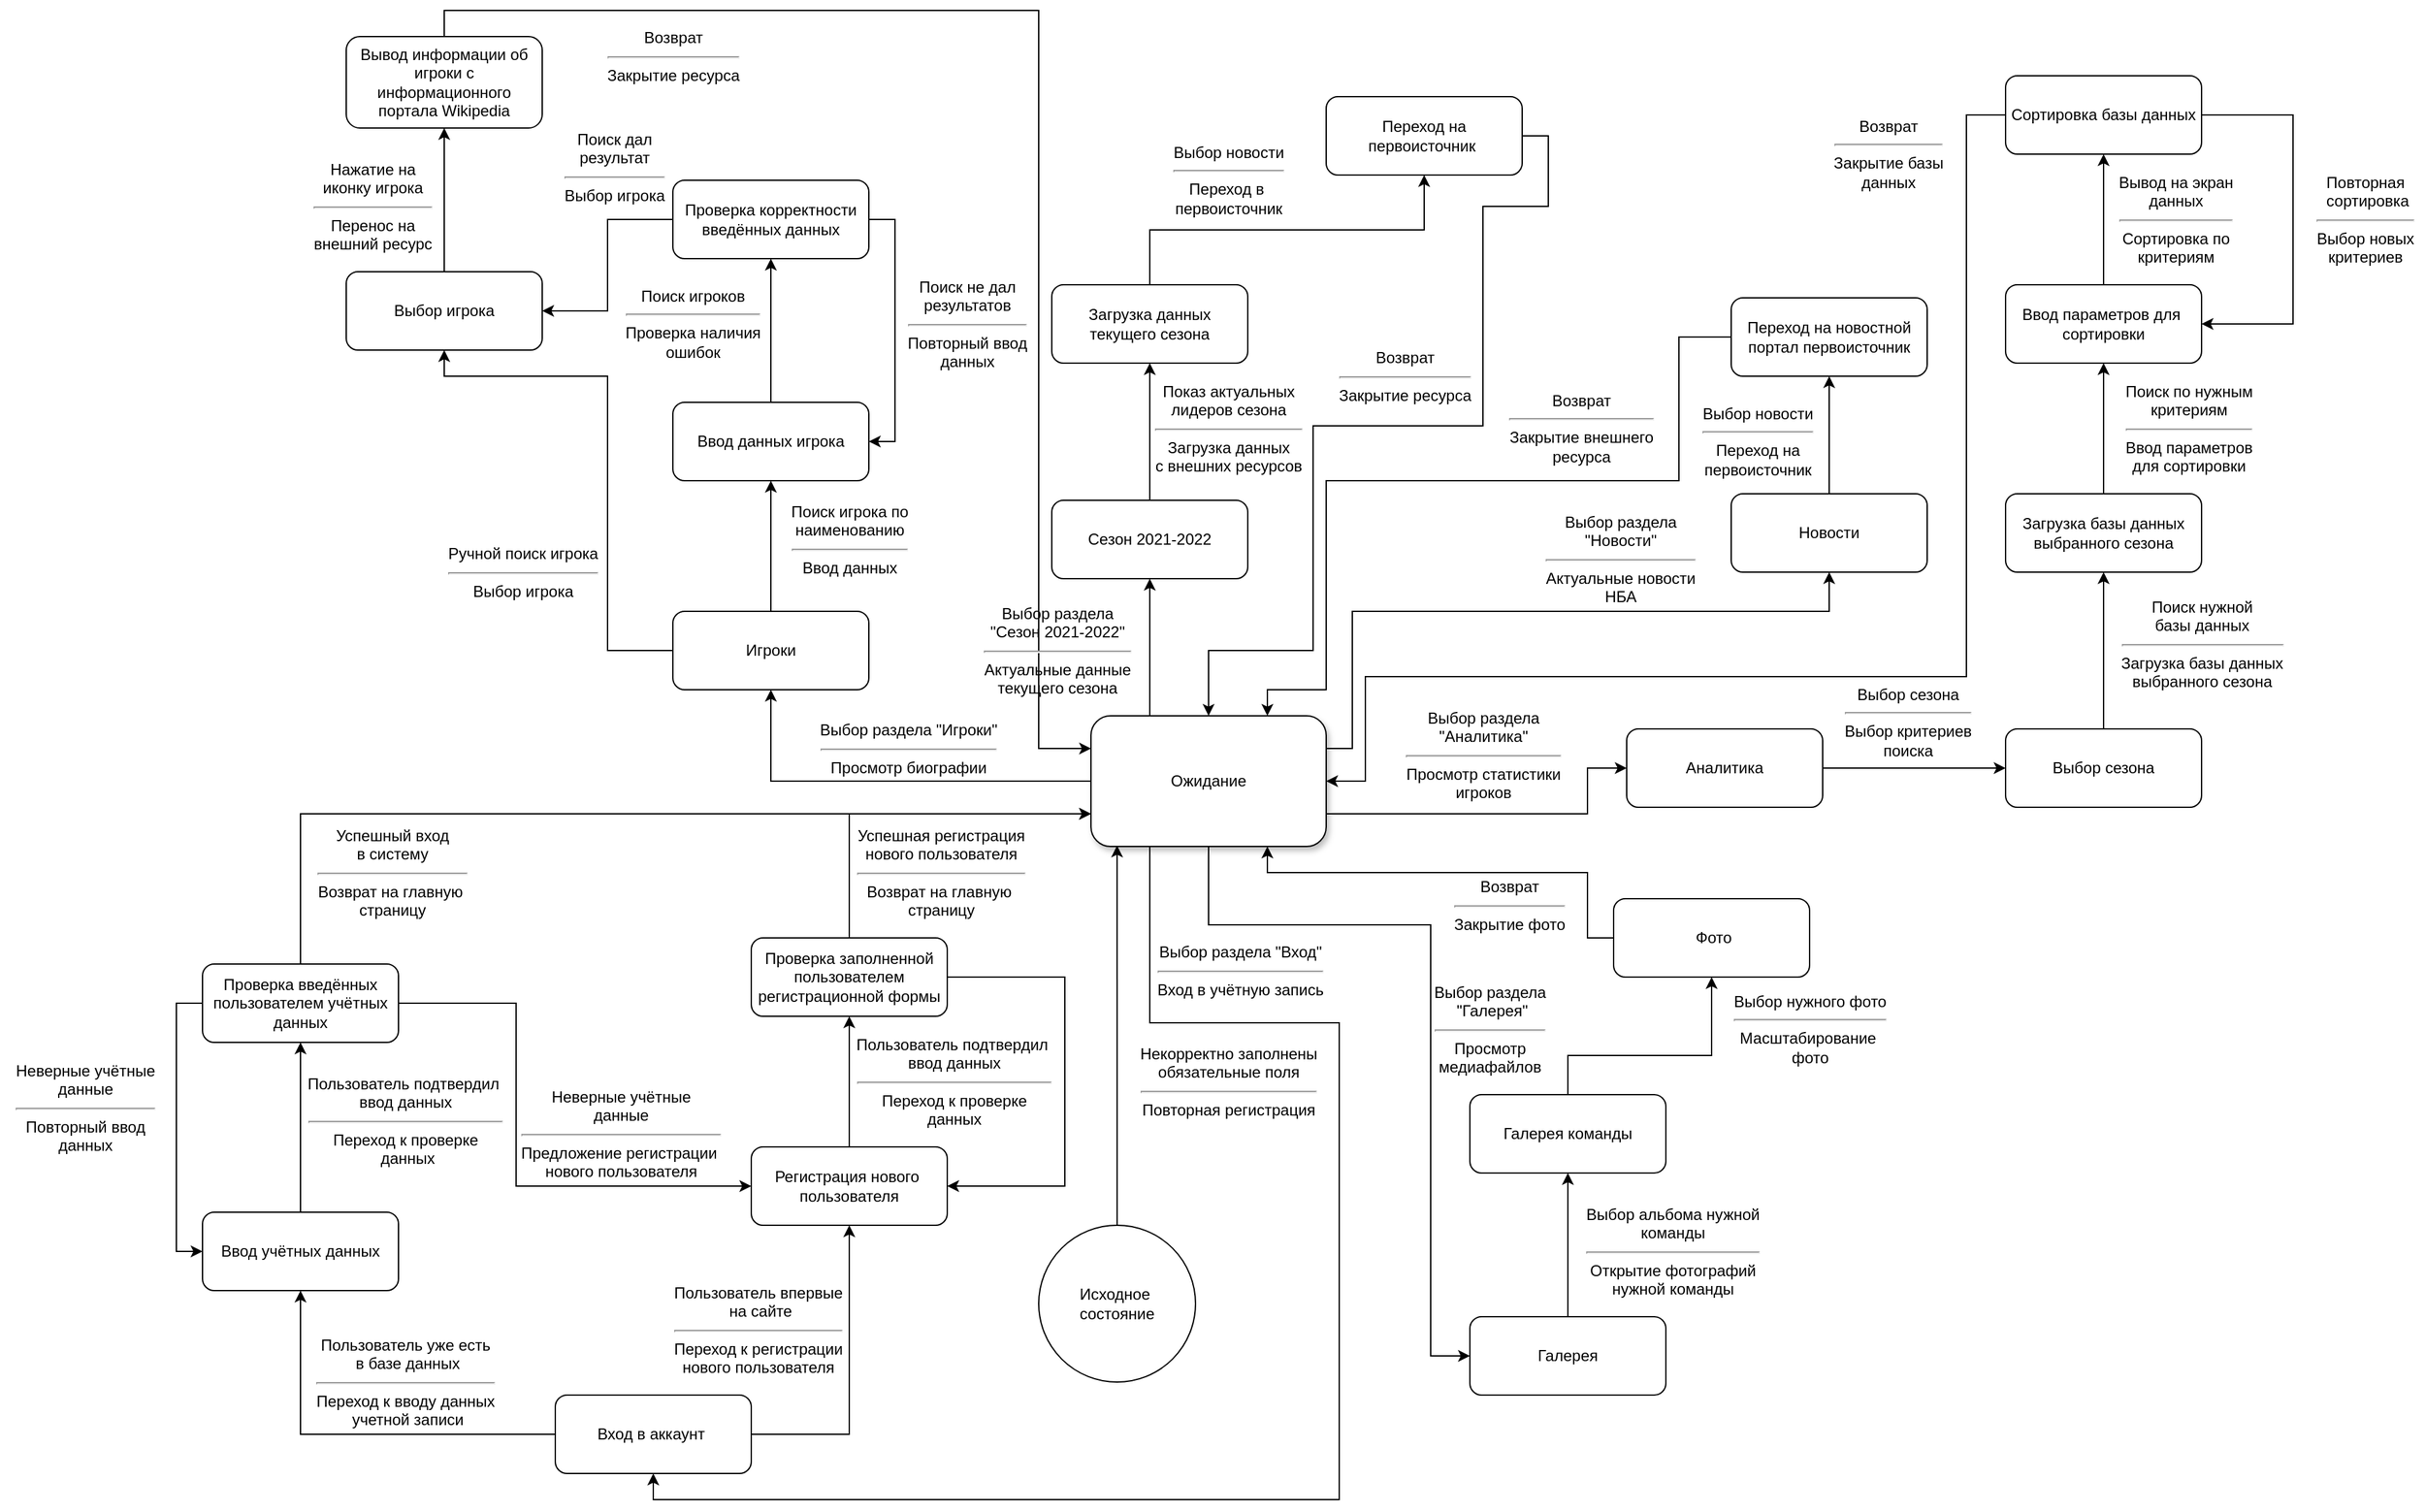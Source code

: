 <mxfile version="15.6.5" type="device"><diagram id="ra7Em15HGLam3Zl5HZP5" name="Page-1"><mxGraphModel dx="1102" dy="1329" grid="1" gridSize="10" guides="1" tooltips="1" connect="1" arrows="1" fold="1" page="1" pageScale="1" pageWidth="827" pageHeight="1169" math="0" shadow="0"><root><mxCell id="0"/><mxCell id="1" parent="0"/><mxCell id="pCc2OTk1UyJ1yI-JAOcb-37" style="edgeStyle=orthogonalEdgeStyle;rounded=0;orthogonalLoop=1;jettySize=auto;html=1;exitX=0.25;exitY=1;exitDx=0;exitDy=0;fontSize=12;fontColor=#000000;entryX=0.5;entryY=1;entryDx=0;entryDy=0;" parent="1" source="pCc2OTk1UyJ1yI-JAOcb-7" target="pCc2OTk1UyJ1yI-JAOcb-12" edge="1"><mxGeometry relative="1" as="geometry"><mxPoint x="-40" y="490" as="targetPoint"/><Array as="points"><mxPoint x="345" y="125"/><mxPoint x="490" y="125"/><mxPoint x="490" y="490"/><mxPoint x="-35" y="490"/></Array></mxGeometry></mxCell><mxCell id="pCc2OTk1UyJ1yI-JAOcb-39" style="edgeStyle=orthogonalEdgeStyle;rounded=0;orthogonalLoop=1;jettySize=auto;html=1;exitX=0.5;exitY=1;exitDx=0;exitDy=0;entryX=0;entryY=0.5;entryDx=0;entryDy=0;fontSize=12;fontColor=#000000;" parent="1" source="pCc2OTk1UyJ1yI-JAOcb-7" target="pCc2OTk1UyJ1yI-JAOcb-8" edge="1"><mxGeometry relative="1" as="geometry"><Array as="points"><mxPoint x="390" y="50"/><mxPoint x="560" y="50"/><mxPoint x="560" y="380"/></Array></mxGeometry></mxCell><mxCell id="pCc2OTk1UyJ1yI-JAOcb-50" style="edgeStyle=orthogonalEdgeStyle;rounded=0;orthogonalLoop=1;jettySize=auto;html=1;exitX=0;exitY=0.5;exitDx=0;exitDy=0;entryX=0.5;entryY=1;entryDx=0;entryDy=0;fontSize=12;fontColor=#000000;" parent="1" source="pCc2OTk1UyJ1yI-JAOcb-7" target="pCc2OTk1UyJ1yI-JAOcb-49" edge="1"><mxGeometry relative="1" as="geometry"/></mxCell><mxCell id="pCc2OTk1UyJ1yI-JAOcb-73" style="edgeStyle=orthogonalEdgeStyle;rounded=0;orthogonalLoop=1;jettySize=auto;html=1;exitX=1;exitY=0.75;exitDx=0;exitDy=0;fontSize=12;fontColor=#000000;" parent="1" source="pCc2OTk1UyJ1yI-JAOcb-7" target="pCc2OTk1UyJ1yI-JAOcb-71" edge="1"><mxGeometry relative="1" as="geometry"><Array as="points"><mxPoint x="680" y="-35"/><mxPoint x="680" y="-70"/></Array></mxGeometry></mxCell><mxCell id="pCc2OTk1UyJ1yI-JAOcb-91" style="edgeStyle=orthogonalEdgeStyle;rounded=0;orthogonalLoop=1;jettySize=auto;html=1;exitX=0.25;exitY=0;exitDx=0;exitDy=0;entryX=0.5;entryY=1;entryDx=0;entryDy=0;fontSize=12;fontColor=#000000;" parent="1" source="pCc2OTk1UyJ1yI-JAOcb-7" target="pCc2OTk1UyJ1yI-JAOcb-70" edge="1"><mxGeometry relative="1" as="geometry"/></mxCell><mxCell id="pCc2OTk1UyJ1yI-JAOcb-92" style="edgeStyle=orthogonalEdgeStyle;rounded=0;orthogonalLoop=1;jettySize=auto;html=1;exitX=1;exitY=0.25;exitDx=0;exitDy=0;fontSize=12;fontColor=#000000;entryX=0.5;entryY=1;entryDx=0;entryDy=0;" parent="1" source="pCc2OTk1UyJ1yI-JAOcb-7" target="pCc2OTk1UyJ1yI-JAOcb-72" edge="1"><mxGeometry relative="1" as="geometry"><mxPoint x="500" y="-190" as="targetPoint"/><Array as="points"><mxPoint x="500" y="-85"/><mxPoint x="500" y="-190"/><mxPoint x="865" y="-190"/></Array></mxGeometry></mxCell><mxCell id="pCc2OTk1UyJ1yI-JAOcb-7" value="Ожидание" style="rounded=1;whiteSpace=wrap;html=1;shadow=1;sketch=0;glass=0;" parent="1" vertex="1"><mxGeometry x="300" y="-110" width="180" height="100" as="geometry"/></mxCell><mxCell id="pCc2OTk1UyJ1yI-JAOcb-42" style="edgeStyle=orthogonalEdgeStyle;rounded=0;orthogonalLoop=1;jettySize=auto;html=1;exitX=0.5;exitY=0;exitDx=0;exitDy=0;entryX=0.5;entryY=1;entryDx=0;entryDy=0;fontSize=12;fontColor=#000000;" parent="1" source="pCc2OTk1UyJ1yI-JAOcb-8" target="pCc2OTk1UyJ1yI-JAOcb-41" edge="1"><mxGeometry relative="1" as="geometry"/></mxCell><mxCell id="pCc2OTk1UyJ1yI-JAOcb-8" value="Галерея" style="rounded=1;whiteSpace=wrap;html=1;" parent="1" vertex="1"><mxGeometry x="590" y="350" width="150" height="60" as="geometry"/></mxCell><mxCell id="pCc2OTk1UyJ1yI-JAOcb-22" style="edgeStyle=orthogonalEdgeStyle;rounded=0;orthogonalLoop=1;jettySize=auto;html=1;exitX=0;exitY=0.5;exitDx=0;exitDy=0;entryX=0;entryY=0.5;entryDx=0;entryDy=0;fontSize=12;fontColor=#000000;" parent="1" source="pCc2OTk1UyJ1yI-JAOcb-10" target="pCc2OTk1UyJ1yI-JAOcb-15" edge="1"><mxGeometry relative="1" as="geometry"/></mxCell><mxCell id="pCc2OTk1UyJ1yI-JAOcb-24" style="edgeStyle=orthogonalEdgeStyle;rounded=0;orthogonalLoop=1;jettySize=auto;html=1;exitX=1;exitY=0.5;exitDx=0;exitDy=0;entryX=0;entryY=0.5;entryDx=0;entryDy=0;fontSize=12;fontColor=#000000;" parent="1" source="pCc2OTk1UyJ1yI-JAOcb-10" target="pCc2OTk1UyJ1yI-JAOcb-11" edge="1"><mxGeometry relative="1" as="geometry"><Array as="points"><mxPoint x="-140" y="110"/><mxPoint x="-140" y="250"/></Array></mxGeometry></mxCell><mxCell id="pCc2OTk1UyJ1yI-JAOcb-32" style="edgeStyle=orthogonalEdgeStyle;rounded=0;orthogonalLoop=1;jettySize=auto;html=1;exitX=0.5;exitY=0;exitDx=0;exitDy=0;entryX=0;entryY=0.75;entryDx=0;entryDy=0;fontSize=12;fontColor=#000000;" parent="1" source="pCc2OTk1UyJ1yI-JAOcb-10" target="pCc2OTk1UyJ1yI-JAOcb-7" edge="1"><mxGeometry relative="1" as="geometry"/></mxCell><mxCell id="pCc2OTk1UyJ1yI-JAOcb-10" value="Проверка введённых пользователем учётных данных" style="rounded=1;whiteSpace=wrap;html=1;" parent="1" vertex="1"><mxGeometry x="-380" y="80" width="150" height="60" as="geometry"/></mxCell><mxCell id="pCc2OTk1UyJ1yI-JAOcb-26" style="edgeStyle=orthogonalEdgeStyle;rounded=0;orthogonalLoop=1;jettySize=auto;html=1;exitX=0.5;exitY=0;exitDx=0;exitDy=0;entryX=0.5;entryY=1;entryDx=0;entryDy=0;fontSize=12;fontColor=#000000;" parent="1" source="pCc2OTk1UyJ1yI-JAOcb-11" target="pCc2OTk1UyJ1yI-JAOcb-19" edge="1"><mxGeometry relative="1" as="geometry"/></mxCell><mxCell id="pCc2OTk1UyJ1yI-JAOcb-11" value="Регистрация нового&amp;nbsp; пользователя" style="rounded=1;whiteSpace=wrap;html=1;" parent="1" vertex="1"><mxGeometry x="40" y="220" width="150" height="60" as="geometry"/></mxCell><mxCell id="pCc2OTk1UyJ1yI-JAOcb-14" style="edgeStyle=orthogonalEdgeStyle;rounded=0;orthogonalLoop=1;jettySize=auto;html=1;exitX=1;exitY=0.5;exitDx=0;exitDy=0;entryX=0.5;entryY=1;entryDx=0;entryDy=0;" parent="1" source="pCc2OTk1UyJ1yI-JAOcb-12" target="pCc2OTk1UyJ1yI-JAOcb-11" edge="1"><mxGeometry relative="1" as="geometry"/></mxCell><mxCell id="pCc2OTk1UyJ1yI-JAOcb-16" style="edgeStyle=orthogonalEdgeStyle;rounded=0;orthogonalLoop=1;jettySize=auto;html=1;exitX=0;exitY=0.5;exitDx=0;exitDy=0;entryX=0.5;entryY=1;entryDx=0;entryDy=0;" parent="1" source="pCc2OTk1UyJ1yI-JAOcb-12" target="pCc2OTk1UyJ1yI-JAOcb-15" edge="1"><mxGeometry relative="1" as="geometry"/></mxCell><mxCell id="pCc2OTk1UyJ1yI-JAOcb-12" value="Вход в аккаунт&amp;nbsp;" style="rounded=1;whiteSpace=wrap;html=1;" parent="1" vertex="1"><mxGeometry x="-110" y="410" width="150" height="60" as="geometry"/></mxCell><mxCell id="pCc2OTk1UyJ1yI-JAOcb-20" style="edgeStyle=orthogonalEdgeStyle;rounded=0;orthogonalLoop=1;jettySize=auto;html=1;exitX=0.5;exitY=0;exitDx=0;exitDy=0;entryX=0.5;entryY=1;entryDx=0;entryDy=0;fontSize=12;fontColor=#000000;" parent="1" source="pCc2OTk1UyJ1yI-JAOcb-15" target="pCc2OTk1UyJ1yI-JAOcb-10" edge="1"><mxGeometry relative="1" as="geometry"/></mxCell><mxCell id="pCc2OTk1UyJ1yI-JAOcb-15" value="Ввод учётных данных" style="rounded=1;whiteSpace=wrap;html=1;" parent="1" vertex="1"><mxGeometry x="-380" y="270" width="150" height="60" as="geometry"/></mxCell><mxCell id="pCc2OTk1UyJ1yI-JAOcb-17" value="&lt;font style=&quot;font-size: 12px&quot;&gt;Пользователь впервые &lt;br&gt;&amp;nbsp;на сайте&lt;br&gt;&lt;/font&gt;&lt;hr&gt;&lt;font style=&quot;font-size: 12px&quot;&gt;Переход к регистрации &lt;br&gt;нового пользователя&lt;/font&gt;" style="text;html=1;align=center;verticalAlign=middle;resizable=0;points=[];autosize=1;strokeColor=none;fillColor=none;strokeWidth=0;spacing=2;" parent="1" vertex="1"><mxGeometry x="-30" y="320" width="150" height="80" as="geometry"/></mxCell><mxCell id="pCc2OTk1UyJ1yI-JAOcb-18" value="&lt;font style=&quot;font-size: 12px&quot;&gt;Пользователь уже есть&lt;br&gt;&amp;nbsp;в базе данных&lt;br&gt;&lt;/font&gt;&lt;hr&gt;&lt;font style=&quot;font-size: 12px&quot;&gt;Переход к вводу данных&lt;br&gt;&amp;nbsp;учетной записи&lt;br&gt;&lt;/font&gt;" style="text;html=1;align=center;verticalAlign=middle;resizable=0;points=[];autosize=1;strokeColor=none;fillColor=none;strokeWidth=0;spacing=2;" parent="1" vertex="1"><mxGeometry x="-305" y="360" width="160" height="80" as="geometry"/></mxCell><mxCell id="pCc2OTk1UyJ1yI-JAOcb-28" style="edgeStyle=orthogonalEdgeStyle;rounded=0;orthogonalLoop=1;jettySize=auto;html=1;exitX=1;exitY=0.5;exitDx=0;exitDy=0;fontSize=12;fontColor=#000000;entryX=1;entryY=0.5;entryDx=0;entryDy=0;strokeColor=default;labelBackgroundColor=default;" parent="1" source="pCc2OTk1UyJ1yI-JAOcb-19" target="pCc2OTk1UyJ1yI-JAOcb-11" edge="1"><mxGeometry relative="1" as="geometry"><mxPoint x="320" y="270" as="targetPoint"/><Array as="points"><mxPoint x="280" y="90"/><mxPoint x="280" y="250"/></Array></mxGeometry></mxCell><mxCell id="pCc2OTk1UyJ1yI-JAOcb-31" style="edgeStyle=orthogonalEdgeStyle;rounded=0;orthogonalLoop=1;jettySize=auto;html=1;exitX=0.5;exitY=0;exitDx=0;exitDy=0;entryX=0;entryY=0.75;entryDx=0;entryDy=0;fontSize=12;fontColor=#000000;" parent="1" source="pCc2OTk1UyJ1yI-JAOcb-19" target="pCc2OTk1UyJ1yI-JAOcb-7" edge="1"><mxGeometry relative="1" as="geometry"/></mxCell><mxCell id="pCc2OTk1UyJ1yI-JAOcb-19" value="Проверка заполненной пользователем регистрационной формы" style="rounded=1;whiteSpace=wrap;html=1;" parent="1" vertex="1"><mxGeometry x="40" y="60" width="150" height="60" as="geometry"/></mxCell><mxCell id="pCc2OTk1UyJ1yI-JAOcb-21" value="&lt;font style=&quot;font-size: 12px&quot;&gt;Пользователь подтвердил&amp;nbsp;&lt;br&gt;ввод данных&lt;br&gt;&lt;/font&gt;&lt;hr&gt;&lt;font style=&quot;font-size: 12px&quot;&gt;Переход к проверке&lt;br&gt;&amp;nbsp;данных&lt;br&gt;&lt;/font&gt;" style="text;html=1;align=center;verticalAlign=middle;resizable=0;points=[];autosize=1;strokeColor=none;fillColor=none;strokeWidth=0;spacing=2;" parent="1" vertex="1"><mxGeometry x="-310" y="160" width="170" height="80" as="geometry"/></mxCell><mxCell id="pCc2OTk1UyJ1yI-JAOcb-23" value="&lt;font style=&quot;font-size: 12px&quot;&gt;Неверные учётные&lt;br&gt;данные&lt;br&gt;&lt;/font&gt;&lt;hr&gt;&lt;font style=&quot;font-size: 12px&quot;&gt;Повторный ввод &lt;br&gt;данных&lt;br&gt;&lt;/font&gt;" style="text;html=1;align=center;verticalAlign=middle;resizable=0;points=[];autosize=1;strokeColor=none;fillColor=none;strokeWidth=0;spacing=2;" parent="1" vertex="1"><mxGeometry x="-535" y="150" width="130" height="80" as="geometry"/></mxCell><mxCell id="pCc2OTk1UyJ1yI-JAOcb-25" value="&lt;font style=&quot;font-size: 12px&quot;&gt;Неверные учётные&lt;br&gt;данные&lt;br&gt;&lt;/font&gt;&lt;hr&gt;&lt;font style=&quot;font-size: 12px&quot;&gt;Предложение регистрации&amp;nbsp;&lt;br&gt;нового пользователя&lt;br&gt;&lt;/font&gt;" style="text;html=1;align=center;verticalAlign=middle;resizable=0;points=[];autosize=1;strokeColor=none;fillColor=none;strokeWidth=0;spacing=2;" parent="1" vertex="1"><mxGeometry x="-145" y="170" width="170" height="80" as="geometry"/></mxCell><mxCell id="pCc2OTk1UyJ1yI-JAOcb-27" value="&lt;font style=&quot;font-size: 12px&quot;&gt;Пользователь подтвердил&amp;nbsp;&lt;br&gt;ввод данных&lt;br&gt;&lt;/font&gt;&lt;hr&gt;&lt;font style=&quot;font-size: 12px&quot;&gt;Переход к проверке &lt;br&gt;данных&lt;br&gt;&lt;/font&gt;" style="text;html=1;align=center;verticalAlign=middle;resizable=0;points=[];autosize=1;strokeColor=none;fillColor=none;strokeWidth=0;spacing=2;" parent="1" vertex="1"><mxGeometry x="110" y="130" width="170" height="80" as="geometry"/></mxCell><mxCell id="pCc2OTk1UyJ1yI-JAOcb-29" value="&lt;font style=&quot;font-size: 12px&quot;&gt;Некорректно заполнены&lt;br&gt;обязательные поля&lt;br&gt;&lt;/font&gt;&lt;hr&gt;&lt;font style=&quot;font-size: 12px&quot;&gt;Повторная регистрация&lt;br&gt;&lt;/font&gt;" style="text;html=1;align=center;verticalAlign=middle;resizable=0;points=[];autosize=1;strokeColor=none;fillColor=none;strokeWidth=0;spacing=2;fontColor=default;" parent="1" vertex="1"><mxGeometry x="330" y="140" width="150" height="60" as="geometry"/></mxCell><mxCell id="pCc2OTk1UyJ1yI-JAOcb-33" value="&lt;font style=&quot;font-size: 12px&quot;&gt;Успешная регистрация&lt;br&gt;нового пользователя&lt;br&gt;&lt;/font&gt;&lt;hr&gt;&lt;font style=&quot;font-size: 12px&quot;&gt;Возврат на главную&amp;nbsp;&lt;br&gt;страницу&lt;br&gt;&lt;/font&gt;" style="text;html=1;align=center;verticalAlign=middle;resizable=0;points=[];autosize=1;strokeColor=none;fillColor=none;strokeWidth=0;spacing=2;" parent="1" vertex="1"><mxGeometry x="110" y="-30" width="150" height="80" as="geometry"/></mxCell><mxCell id="pCc2OTk1UyJ1yI-JAOcb-35" value="&lt;font style=&quot;font-size: 12px&quot;&gt;Успешный вход&lt;br&gt;в систему&lt;br&gt;&lt;/font&gt;&lt;hr&gt;&lt;font style=&quot;font-size: 12px&quot;&gt;Возврат на главную&amp;nbsp;&lt;br&gt;страницу&lt;br&gt;&lt;/font&gt;" style="text;html=1;align=center;verticalAlign=middle;resizable=0;points=[];autosize=1;strokeColor=none;fillColor=none;strokeWidth=0;spacing=2;" parent="1" vertex="1"><mxGeometry x="-300" y="-30" width="130" height="80" as="geometry"/></mxCell><mxCell id="pCc2OTk1UyJ1yI-JAOcb-38" value="&lt;font style=&quot;font-size: 12px&quot;&gt;Выбор раздела &quot;Вход&quot;&lt;br&gt;&lt;/font&gt;&lt;hr&gt;&lt;font style=&quot;font-size: 12px&quot;&gt;Вход в учётную запись&lt;br&gt;&lt;/font&gt;" style="text;html=1;align=center;verticalAlign=middle;resizable=0;points=[];autosize=1;strokeColor=none;fillColor=none;strokeWidth=0;spacing=2;" parent="1" vertex="1"><mxGeometry x="339" y="60" width="150" height="50" as="geometry"/></mxCell><mxCell id="pCc2OTk1UyJ1yI-JAOcb-40" value="&lt;font style=&quot;font-size: 12px&quot;&gt;Выбор раздела&lt;br&gt;&amp;nbsp;&quot;Галерея&quot;&lt;br&gt;&lt;/font&gt;&lt;hr&gt;&lt;font style=&quot;font-size: 12px&quot;&gt;Просмотр &lt;br&gt;медиафайлов&lt;br&gt;&lt;/font&gt;" style="text;html=1;align=center;verticalAlign=middle;resizable=0;points=[];autosize=1;strokeColor=none;fillColor=none;strokeWidth=0;spacing=2;" parent="1" vertex="1"><mxGeometry x="550" y="90" width="110" height="80" as="geometry"/></mxCell><mxCell id="pCc2OTk1UyJ1yI-JAOcb-45" style="edgeStyle=orthogonalEdgeStyle;rounded=0;orthogonalLoop=1;jettySize=auto;html=1;exitX=0.5;exitY=0;exitDx=0;exitDy=0;entryX=0.5;entryY=1;entryDx=0;entryDy=0;fontSize=12;fontColor=#000000;" parent="1" source="pCc2OTk1UyJ1yI-JAOcb-41" target="pCc2OTk1UyJ1yI-JAOcb-44" edge="1"><mxGeometry relative="1" as="geometry"><Array as="points"><mxPoint x="665" y="150"/><mxPoint x="775" y="150"/></Array></mxGeometry></mxCell><mxCell id="pCc2OTk1UyJ1yI-JAOcb-41" value="Галерея команды" style="rounded=1;whiteSpace=wrap;html=1;" parent="1" vertex="1"><mxGeometry x="590" y="180" width="150" height="60" as="geometry"/></mxCell><mxCell id="pCc2OTk1UyJ1yI-JAOcb-43" value="&lt;font style=&quot;font-size: 12px&quot;&gt;Выбор альбома нужной&lt;br&gt;команды&lt;br&gt;&lt;/font&gt;&lt;hr&gt;&lt;font style=&quot;font-size: 12px&quot;&gt;Открытие фотографий&lt;br&gt;нужной команды&lt;br&gt;&lt;/font&gt;" style="text;html=1;align=center;verticalAlign=middle;resizable=0;points=[];autosize=1;strokeColor=none;fillColor=none;strokeWidth=0;spacing=2;" parent="1" vertex="1"><mxGeometry x="670" y="260" width="150" height="80" as="geometry"/></mxCell><mxCell id="pCc2OTk1UyJ1yI-JAOcb-47" style="edgeStyle=orthogonalEdgeStyle;rounded=0;orthogonalLoop=1;jettySize=auto;html=1;exitX=0;exitY=0.5;exitDx=0;exitDy=0;fontSize=12;fontColor=#000000;entryX=0.75;entryY=1;entryDx=0;entryDy=0;" parent="1" source="pCc2OTk1UyJ1yI-JAOcb-44" target="pCc2OTk1UyJ1yI-JAOcb-7" edge="1"><mxGeometry relative="1" as="geometry"><mxPoint x="500" y="10" as="targetPoint"/><Array as="points"><mxPoint x="680" y="60"/><mxPoint x="680" y="10"/><mxPoint x="435" y="10"/></Array></mxGeometry></mxCell><mxCell id="pCc2OTk1UyJ1yI-JAOcb-44" value="&amp;nbsp;Фото" style="rounded=1;whiteSpace=wrap;html=1;" parent="1" vertex="1"><mxGeometry x="700" y="30" width="150" height="60" as="geometry"/></mxCell><mxCell id="pCc2OTk1UyJ1yI-JAOcb-46" value="&lt;font style=&quot;font-size: 12px&quot;&gt;Выбор нужного фото&lt;br&gt;&lt;/font&gt;&lt;hr&gt;&lt;font style=&quot;font-size: 12px&quot;&gt;Масштабирование&amp;nbsp;&lt;br&gt;фото&lt;br&gt;&lt;/font&gt;" style="text;html=1;align=center;verticalAlign=middle;resizable=0;points=[];autosize=1;strokeColor=none;fillColor=none;strokeWidth=0;spacing=2;" parent="1" vertex="1"><mxGeometry x="780" y="100" width="140" height="60" as="geometry"/></mxCell><mxCell id="pCc2OTk1UyJ1yI-JAOcb-48" value="&lt;font style=&quot;font-size: 12px&quot;&gt;Возврат&lt;br&gt;&lt;/font&gt;&lt;hr&gt;&lt;font style=&quot;font-size: 12px&quot;&gt;Закрытие фото&lt;br&gt;&lt;/font&gt;" style="text;html=1;align=center;verticalAlign=middle;resizable=0;points=[];autosize=1;strokeColor=none;fillColor=none;strokeWidth=0;spacing=2;" parent="1" vertex="1"><mxGeometry x="570" y="10" width="100" height="50" as="geometry"/></mxCell><mxCell id="pCc2OTk1UyJ1yI-JAOcb-54" style="edgeStyle=orthogonalEdgeStyle;rounded=0;orthogonalLoop=1;jettySize=auto;html=1;exitX=0.5;exitY=0;exitDx=0;exitDy=0;entryX=0.5;entryY=1;entryDx=0;entryDy=0;fontSize=12;fontColor=#000000;" parent="1" source="pCc2OTk1UyJ1yI-JAOcb-49" target="pCc2OTk1UyJ1yI-JAOcb-52" edge="1"><mxGeometry relative="1" as="geometry"/></mxCell><mxCell id="pCc2OTk1UyJ1yI-JAOcb-56" style="edgeStyle=orthogonalEdgeStyle;rounded=0;orthogonalLoop=1;jettySize=auto;html=1;exitX=0;exitY=0.5;exitDx=0;exitDy=0;fontSize=12;fontColor=#000000;entryX=0.5;entryY=1;entryDx=0;entryDy=0;" parent="1" source="pCc2OTk1UyJ1yI-JAOcb-49" target="pCc2OTk1UyJ1yI-JAOcb-53" edge="1"><mxGeometry relative="1" as="geometry"><mxPoint x="60" y="-460" as="targetPoint"/><Array as="points"><mxPoint x="-70" y="-160"/><mxPoint x="-70" y="-370"/><mxPoint x="-195" y="-370"/></Array></mxGeometry></mxCell><mxCell id="pCc2OTk1UyJ1yI-JAOcb-49" value="Игроки" style="rounded=1;whiteSpace=wrap;html=1;" parent="1" vertex="1"><mxGeometry x="-20" y="-190" width="150" height="60" as="geometry"/></mxCell><mxCell id="pCc2OTk1UyJ1yI-JAOcb-51" value="&lt;font style=&quot;font-size: 12px&quot;&gt;Выбор раздела &quot;Игроки&quot;&lt;br&gt;&lt;/font&gt;&lt;hr&gt;&lt;font style=&quot;font-size: 12px&quot;&gt;Просмотр биографии&lt;br&gt;&lt;/font&gt;" style="text;html=1;align=center;verticalAlign=middle;resizable=0;points=[];autosize=1;strokeColor=none;fillColor=none;strokeWidth=0;spacing=2;" parent="1" vertex="1"><mxGeometry x="80" y="-110" width="160" height="50" as="geometry"/></mxCell><mxCell id="pCc2OTk1UyJ1yI-JAOcb-59" style="edgeStyle=orthogonalEdgeStyle;rounded=0;orthogonalLoop=1;jettySize=auto;html=1;exitX=0.5;exitY=0;exitDx=0;exitDy=0;entryX=0.5;entryY=1;entryDx=0;entryDy=0;fontSize=12;fontColor=#000000;" parent="1" source="pCc2OTk1UyJ1yI-JAOcb-52" target="pCc2OTk1UyJ1yI-JAOcb-58" edge="1"><mxGeometry relative="1" as="geometry"/></mxCell><mxCell id="pCc2OTk1UyJ1yI-JAOcb-52" value="Ввод данных игрока" style="rounded=1;whiteSpace=wrap;html=1;" parent="1" vertex="1"><mxGeometry x="-20" y="-350" width="150" height="60" as="geometry"/></mxCell><mxCell id="pCc2OTk1UyJ1yI-JAOcb-66" style="edgeStyle=orthogonalEdgeStyle;rounded=0;orthogonalLoop=1;jettySize=auto;html=1;exitX=0.5;exitY=0;exitDx=0;exitDy=0;entryX=0.5;entryY=1;entryDx=0;entryDy=0;fontSize=12;fontColor=#000000;" parent="1" source="pCc2OTk1UyJ1yI-JAOcb-53" target="pCc2OTk1UyJ1yI-JAOcb-65" edge="1"><mxGeometry relative="1" as="geometry"/></mxCell><mxCell id="pCc2OTk1UyJ1yI-JAOcb-53" value="Выбор игрока" style="rounded=1;whiteSpace=wrap;html=1;" parent="1" vertex="1"><mxGeometry x="-270" y="-450" width="150" height="60" as="geometry"/></mxCell><mxCell id="pCc2OTk1UyJ1yI-JAOcb-55" value="&lt;font style=&quot;font-size: 12px&quot;&gt;Поиск игрока по &lt;br&gt;наименованию&lt;br&gt;&lt;/font&gt;&lt;hr&gt;&lt;font style=&quot;font-size: 12px&quot;&gt;Ввод данных&lt;br&gt;&lt;/font&gt;" style="text;html=1;align=center;verticalAlign=middle;resizable=0;points=[];autosize=1;strokeColor=none;fillColor=none;strokeWidth=0;spacing=2;" parent="1" vertex="1"><mxGeometry x="60" y="-275" width="110" height="60" as="geometry"/></mxCell><mxCell id="pCc2OTk1UyJ1yI-JAOcb-57" value="&lt;font style=&quot;font-size: 12px&quot;&gt;Ручной поиск игрока&lt;br&gt;&lt;/font&gt;&lt;hr&gt;&lt;font style=&quot;font-size: 12px&quot;&gt;Выбор игрока&lt;br&gt;&lt;/font&gt;" style="text;html=1;align=center;verticalAlign=middle;resizable=0;points=[];autosize=1;strokeColor=none;fillColor=none;strokeWidth=0;spacing=2;" parent="1" vertex="1"><mxGeometry x="-200" y="-245" width="130" height="50" as="geometry"/></mxCell><mxCell id="pCc2OTk1UyJ1yI-JAOcb-60" style="edgeStyle=orthogonalEdgeStyle;rounded=0;orthogonalLoop=1;jettySize=auto;html=1;exitX=1;exitY=0.5;exitDx=0;exitDy=0;entryX=1;entryY=0.5;entryDx=0;entryDy=0;fontSize=12;fontColor=#000000;" parent="1" source="pCc2OTk1UyJ1yI-JAOcb-58" target="pCc2OTk1UyJ1yI-JAOcb-52" edge="1"><mxGeometry relative="1" as="geometry"/></mxCell><mxCell id="pCc2OTk1UyJ1yI-JAOcb-63" style="edgeStyle=orthogonalEdgeStyle;rounded=0;orthogonalLoop=1;jettySize=auto;html=1;exitX=0;exitY=0.5;exitDx=0;exitDy=0;entryX=1;entryY=0.5;entryDx=0;entryDy=0;fontSize=12;fontColor=#000000;" parent="1" source="pCc2OTk1UyJ1yI-JAOcb-58" target="pCc2OTk1UyJ1yI-JAOcb-53" edge="1"><mxGeometry relative="1" as="geometry"/></mxCell><mxCell id="pCc2OTk1UyJ1yI-JAOcb-58" value="Проверка корректности введённых данных" style="rounded=1;whiteSpace=wrap;html=1;" parent="1" vertex="1"><mxGeometry x="-20" y="-520" width="150" height="60" as="geometry"/></mxCell><mxCell id="pCc2OTk1UyJ1yI-JAOcb-61" value="&lt;font style=&quot;font-size: 12px&quot;&gt;Поиск не дал &lt;br&gt;результатов&lt;br&gt;&lt;/font&gt;&lt;hr&gt;&lt;font style=&quot;font-size: 12px&quot;&gt;Повторный ввод &lt;br&gt;данных&lt;br&gt;&lt;/font&gt;" style="text;html=1;align=center;verticalAlign=middle;resizable=0;points=[];autosize=1;strokeColor=none;fillColor=none;strokeWidth=0;spacing=2;" parent="1" vertex="1"><mxGeometry x="150" y="-450" width="110" height="80" as="geometry"/></mxCell><mxCell id="pCc2OTk1UyJ1yI-JAOcb-62" value="&lt;font style=&quot;font-size: 12px&quot;&gt;Поиск игроков&lt;br&gt;&lt;/font&gt;&lt;hr&gt;&lt;font style=&quot;font-size: 12px&quot;&gt;Проверка наличия &lt;br&gt;ошибок&lt;br&gt;&lt;/font&gt;" style="text;html=1;align=center;verticalAlign=middle;resizable=0;points=[];autosize=1;strokeColor=none;fillColor=none;strokeWidth=0;spacing=2;" parent="1" vertex="1"><mxGeometry x="-65" y="-440" width="120" height="60" as="geometry"/></mxCell><mxCell id="pCc2OTk1UyJ1yI-JAOcb-64" value="&lt;font style=&quot;font-size: 12px&quot;&gt;Поиск дал &lt;br&gt;результат&lt;br&gt;&lt;/font&gt;&lt;hr&gt;&lt;font style=&quot;font-size: 12px&quot;&gt;Выбор игрока&lt;br&gt;&lt;/font&gt;" style="text;html=1;align=center;verticalAlign=middle;resizable=0;points=[];autosize=1;strokeColor=none;fillColor=none;strokeWidth=0;spacing=2;" parent="1" vertex="1"><mxGeometry x="-115" y="-560" width="100" height="60" as="geometry"/></mxCell><mxCell id="pCc2OTk1UyJ1yI-JAOcb-68" style="edgeStyle=orthogonalEdgeStyle;rounded=0;orthogonalLoop=1;jettySize=auto;html=1;exitX=0.5;exitY=0;exitDx=0;exitDy=0;fontSize=12;fontColor=#000000;entryX=0;entryY=0.25;entryDx=0;entryDy=0;" parent="1" source="pCc2OTk1UyJ1yI-JAOcb-65" target="pCc2OTk1UyJ1yI-JAOcb-7" edge="1"><mxGeometry relative="1" as="geometry"><mxPoint x="280" y="-110" as="targetPoint"/><Array as="points"><mxPoint x="-195" y="-650"/><mxPoint x="260" y="-650"/><mxPoint x="260" y="-85"/></Array></mxGeometry></mxCell><mxCell id="pCc2OTk1UyJ1yI-JAOcb-65" value="Вывод информации об игроки с информационного портала Wikipedia" style="rounded=1;whiteSpace=wrap;html=1;" parent="1" vertex="1"><mxGeometry x="-270" y="-630" width="150" height="70" as="geometry"/></mxCell><mxCell id="pCc2OTk1UyJ1yI-JAOcb-67" value="&lt;font style=&quot;font-size: 12px&quot;&gt;Нажатие на &lt;br&gt;иконку игрока&lt;br&gt;&lt;/font&gt;&lt;hr&gt;&lt;font style=&quot;font-size: 12px&quot;&gt;Перенос на &lt;br&gt;внешний ресурс&lt;br&gt;&lt;/font&gt;" style="text;html=1;align=center;verticalAlign=middle;resizable=0;points=[];autosize=1;strokeColor=none;fillColor=none;strokeWidth=0;spacing=2;" parent="1" vertex="1"><mxGeometry x="-305" y="-540" width="110" height="80" as="geometry"/></mxCell><mxCell id="pCc2OTk1UyJ1yI-JAOcb-69" value="&lt;font style=&quot;font-size: 12px&quot;&gt;Возврат&lt;br&gt;&lt;/font&gt;&lt;hr&gt;&lt;font style=&quot;font-size: 12px&quot;&gt;Закрытие ресурса&lt;br&gt;&lt;/font&gt;" style="text;html=1;align=center;verticalAlign=middle;resizable=0;points=[];autosize=1;strokeColor=none;fillColor=none;strokeWidth=0;spacing=2;" parent="1" vertex="1"><mxGeometry x="-80" y="-640" width="120" height="50" as="geometry"/></mxCell><mxCell id="pCc2OTk1UyJ1yI-JAOcb-102" style="edgeStyle=orthogonalEdgeStyle;rounded=0;orthogonalLoop=1;jettySize=auto;html=1;exitX=0.5;exitY=0;exitDx=0;exitDy=0;entryX=0.5;entryY=1;entryDx=0;entryDy=0;fontSize=12;fontColor=#000000;" parent="1" source="pCc2OTk1UyJ1yI-JAOcb-70" target="pCc2OTk1UyJ1yI-JAOcb-101" edge="1"><mxGeometry relative="1" as="geometry"/></mxCell><mxCell id="pCc2OTk1UyJ1yI-JAOcb-70" value="Сезон 2021-2022" style="rounded=1;whiteSpace=wrap;html=1;" parent="1" vertex="1"><mxGeometry x="270" y="-275" width="150" height="60" as="geometry"/></mxCell><mxCell id="pCc2OTk1UyJ1yI-JAOcb-77" style="edgeStyle=orthogonalEdgeStyle;rounded=0;orthogonalLoop=1;jettySize=auto;html=1;exitX=1;exitY=0.5;exitDx=0;exitDy=0;entryX=0;entryY=0.5;entryDx=0;entryDy=0;fontSize=12;fontColor=#000000;" parent="1" source="pCc2OTk1UyJ1yI-JAOcb-71" target="pCc2OTk1UyJ1yI-JAOcb-75" edge="1"><mxGeometry relative="1" as="geometry"/></mxCell><mxCell id="pCc2OTk1UyJ1yI-JAOcb-71" value="Аналитика" style="rounded=1;whiteSpace=wrap;html=1;" parent="1" vertex="1"><mxGeometry x="710" y="-100" width="150" height="60" as="geometry"/></mxCell><mxCell id="pCc2OTk1UyJ1yI-JAOcb-96" style="edgeStyle=orthogonalEdgeStyle;rounded=0;orthogonalLoop=1;jettySize=auto;html=1;exitX=0.5;exitY=0;exitDx=0;exitDy=0;entryX=0.5;entryY=1;entryDx=0;entryDy=0;fontSize=12;fontColor=#000000;" parent="1" source="pCc2OTk1UyJ1yI-JAOcb-72" target="pCc2OTk1UyJ1yI-JAOcb-95" edge="1"><mxGeometry relative="1" as="geometry"/></mxCell><mxCell id="pCc2OTk1UyJ1yI-JAOcb-72" value="Новости" style="rounded=1;whiteSpace=wrap;html=1;" parent="1" vertex="1"><mxGeometry x="790" y="-280" width="150" height="60" as="geometry"/></mxCell><mxCell id="pCc2OTk1UyJ1yI-JAOcb-74" value="&lt;font style=&quot;font-size: 12px&quot;&gt;Выбор раздела &lt;br&gt;&quot;Аналитика&quot;&lt;br&gt;&lt;/font&gt;&lt;hr&gt;&lt;font style=&quot;font-size: 12px&quot;&gt;Просмотр статистики&lt;br&gt;игроков&lt;br&gt;&lt;/font&gt;" style="text;html=1;align=center;verticalAlign=middle;resizable=0;points=[];autosize=1;strokeColor=none;fillColor=none;strokeWidth=0;spacing=2;" parent="1" vertex="1"><mxGeometry x="530" y="-120" width="140" height="80" as="geometry"/></mxCell><mxCell id="pCc2OTk1UyJ1yI-JAOcb-78" style="edgeStyle=orthogonalEdgeStyle;rounded=0;orthogonalLoop=1;jettySize=auto;html=1;exitX=0.5;exitY=0;exitDx=0;exitDy=0;entryX=0.5;entryY=1;entryDx=0;entryDy=0;fontSize=12;fontColor=#000000;" parent="1" source="pCc2OTk1UyJ1yI-JAOcb-75" target="pCc2OTk1UyJ1yI-JAOcb-76" edge="1"><mxGeometry relative="1" as="geometry"/></mxCell><mxCell id="pCc2OTk1UyJ1yI-JAOcb-75" value="Выбор сезона" style="rounded=1;whiteSpace=wrap;html=1;" parent="1" vertex="1"><mxGeometry x="1000" y="-100" width="150" height="60" as="geometry"/></mxCell><mxCell id="pCc2OTk1UyJ1yI-JAOcb-82" style="edgeStyle=orthogonalEdgeStyle;rounded=0;orthogonalLoop=1;jettySize=auto;html=1;exitX=0.5;exitY=0;exitDx=0;exitDy=0;entryX=0.5;entryY=1;entryDx=0;entryDy=0;fontSize=12;fontColor=#000000;" parent="1" source="pCc2OTk1UyJ1yI-JAOcb-76" target="pCc2OTk1UyJ1yI-JAOcb-81" edge="1"><mxGeometry relative="1" as="geometry"/></mxCell><mxCell id="pCc2OTk1UyJ1yI-JAOcb-76" value="Загрузка базы данных&lt;br&gt;выбранного сезона" style="rounded=1;whiteSpace=wrap;html=1;" parent="1" vertex="1"><mxGeometry x="1000" y="-280" width="150" height="60" as="geometry"/></mxCell><mxCell id="pCc2OTk1UyJ1yI-JAOcb-79" value="&lt;font style=&quot;font-size: 12px&quot;&gt;Выбор сезона&lt;br&gt;&lt;/font&gt;&lt;hr&gt;&lt;font style=&quot;font-size: 12px&quot;&gt;Выбор критериев&lt;br&gt;поиска&lt;br&gt;&lt;/font&gt;" style="text;html=1;align=center;verticalAlign=middle;resizable=0;points=[];autosize=1;strokeColor=none;fillColor=none;strokeWidth=0;spacing=2;" parent="1" vertex="1"><mxGeometry x="865" y="-135" width="120" height="60" as="geometry"/></mxCell><mxCell id="pCc2OTk1UyJ1yI-JAOcb-80" value="&lt;font style=&quot;font-size: 12px&quot;&gt;Поиск нужной&lt;br&gt;базы данных&lt;br&gt;&lt;/font&gt;&lt;hr&gt;&lt;font style=&quot;font-size: 12px&quot;&gt;Загрузка базы данных&lt;br&gt;выбранного сезона&lt;br&gt;&lt;/font&gt;" style="text;html=1;align=center;verticalAlign=middle;resizable=0;points=[];autosize=1;strokeColor=none;fillColor=none;strokeWidth=0;spacing=2;" parent="1" vertex="1"><mxGeometry x="1080" y="-205" width="140" height="80" as="geometry"/></mxCell><mxCell id="pCc2OTk1UyJ1yI-JAOcb-85" style="edgeStyle=orthogonalEdgeStyle;rounded=0;orthogonalLoop=1;jettySize=auto;html=1;exitX=0.5;exitY=0;exitDx=0;exitDy=0;entryX=0.5;entryY=1;entryDx=0;entryDy=0;fontSize=12;fontColor=#000000;" parent="1" source="pCc2OTk1UyJ1yI-JAOcb-81" target="pCc2OTk1UyJ1yI-JAOcb-84" edge="1"><mxGeometry relative="1" as="geometry"/></mxCell><mxCell id="pCc2OTk1UyJ1yI-JAOcb-81" value="Ввод параметров для&amp;nbsp;&lt;br&gt;сортировки" style="rounded=1;whiteSpace=wrap;html=1;" parent="1" vertex="1"><mxGeometry x="1000" y="-440" width="150" height="60" as="geometry"/></mxCell><mxCell id="pCc2OTk1UyJ1yI-JAOcb-83" value="&lt;font style=&quot;font-size: 12px&quot;&gt;Поиск по нужным&lt;br&gt;критериям&lt;br&gt;&lt;/font&gt;&lt;hr&gt;&lt;font style=&quot;font-size: 12px&quot;&gt;Ввод параметров&lt;br&gt;для сортировки&lt;br&gt;&lt;/font&gt;" style="text;html=1;align=center;verticalAlign=middle;resizable=0;points=[];autosize=1;strokeColor=none;fillColor=none;strokeWidth=0;spacing=2;" parent="1" vertex="1"><mxGeometry x="1080" y="-370" width="120" height="80" as="geometry"/></mxCell><mxCell id="pCc2OTk1UyJ1yI-JAOcb-87" style="edgeStyle=orthogonalEdgeStyle;rounded=0;orthogonalLoop=1;jettySize=auto;html=1;exitX=1;exitY=0.5;exitDx=0;exitDy=0;entryX=1;entryY=0.5;entryDx=0;entryDy=0;fontSize=12;fontColor=#000000;" parent="1" source="pCc2OTk1UyJ1yI-JAOcb-84" target="pCc2OTk1UyJ1yI-JAOcb-81" edge="1"><mxGeometry relative="1" as="geometry"><Array as="points"><mxPoint x="1220" y="-570"/><mxPoint x="1220" y="-410"/></Array></mxGeometry></mxCell><mxCell id="pCc2OTk1UyJ1yI-JAOcb-89" style="edgeStyle=orthogonalEdgeStyle;rounded=0;orthogonalLoop=1;jettySize=auto;html=1;exitX=0;exitY=0.5;exitDx=0;exitDy=0;fontSize=12;fontColor=#000000;entryX=1;entryY=0.5;entryDx=0;entryDy=0;" parent="1" source="pCc2OTk1UyJ1yI-JAOcb-84" target="pCc2OTk1UyJ1yI-JAOcb-7" edge="1"><mxGeometry relative="1" as="geometry"><mxPoint x="510" y="-130" as="targetPoint"/><Array as="points"><mxPoint x="970" y="-570"/><mxPoint x="970" y="-140"/><mxPoint x="510" y="-140"/><mxPoint x="510" y="-60"/></Array></mxGeometry></mxCell><mxCell id="pCc2OTk1UyJ1yI-JAOcb-84" value="Сортировка базы данных" style="rounded=1;whiteSpace=wrap;html=1;" parent="1" vertex="1"><mxGeometry x="1000" y="-600" width="150" height="60" as="geometry"/></mxCell><mxCell id="pCc2OTk1UyJ1yI-JAOcb-86" value="&lt;font style=&quot;font-size: 12px&quot;&gt;Вывод на экран&lt;br&gt;данных&lt;br&gt;&lt;/font&gt;&lt;hr&gt;&lt;font style=&quot;font-size: 12px&quot;&gt;Сортировка по &lt;br&gt;критериям&lt;br&gt;&lt;/font&gt;" style="text;html=1;align=center;verticalAlign=middle;resizable=0;points=[];autosize=1;strokeColor=none;fillColor=none;strokeWidth=0;spacing=2;" parent="1" vertex="1"><mxGeometry x="1075" y="-530" width="110" height="80" as="geometry"/></mxCell><mxCell id="pCc2OTk1UyJ1yI-JAOcb-88" value="&lt;font style=&quot;font-size: 12px&quot;&gt;Повторная&lt;br&gt;&amp;nbsp;сортировка&lt;br&gt;&lt;/font&gt;&lt;hr&gt;&lt;font style=&quot;font-size: 12px&quot;&gt;Выбор новых &lt;br&gt;критериев&lt;br&gt;&lt;/font&gt;" style="text;html=1;align=center;verticalAlign=middle;resizable=0;points=[];autosize=1;strokeColor=none;fillColor=none;strokeWidth=0;spacing=2;" parent="1" vertex="1"><mxGeometry x="1230" y="-530" width="90" height="80" as="geometry"/></mxCell><mxCell id="pCc2OTk1UyJ1yI-JAOcb-90" value="&lt;font style=&quot;font-size: 12px&quot;&gt;Возврат&lt;br&gt;&lt;/font&gt;&lt;hr&gt;&lt;font style=&quot;font-size: 12px&quot;&gt;Закрытие базы &lt;br&gt;данных&lt;br&gt;&lt;/font&gt;" style="text;html=1;align=center;verticalAlign=middle;resizable=0;points=[];autosize=1;strokeColor=none;fillColor=none;strokeWidth=0;spacing=2;" parent="1" vertex="1"><mxGeometry x="860" y="-570" width="100" height="60" as="geometry"/></mxCell><mxCell id="pCc2OTk1UyJ1yI-JAOcb-93" value="&lt;font style=&quot;font-size: 12px&quot;&gt;Выбор раздела&lt;br&gt;&quot;Сезон 2021-2022&quot;&lt;br&gt;&lt;/font&gt;&lt;hr&gt;&lt;font style=&quot;font-size: 12px&quot;&gt;Актуальные данные&lt;br&gt;текущего сезона&lt;br&gt;&lt;/font&gt;" style="text;html=1;align=center;verticalAlign=middle;resizable=0;points=[];autosize=1;strokeColor=none;fillColor=none;strokeWidth=0;spacing=2;" parent="1" vertex="1"><mxGeometry x="209" y="-200" width="130" height="80" as="geometry"/></mxCell><mxCell id="pCc2OTk1UyJ1yI-JAOcb-94" value="&lt;font style=&quot;font-size: 12px&quot;&gt;Выбор раздела&lt;br&gt;&quot;Новости&quot;&lt;br&gt;&lt;/font&gt;&lt;hr&gt;&lt;font style=&quot;font-size: 12px&quot;&gt;Актуальные новости&lt;br&gt;НБА&lt;br&gt;&lt;/font&gt;" style="text;html=1;align=center;verticalAlign=middle;resizable=0;points=[];autosize=1;strokeColor=none;fillColor=none;strokeWidth=0;spacing=2;" parent="1" vertex="1"><mxGeometry x="640" y="-270" width="130" height="80" as="geometry"/></mxCell><mxCell id="pCc2OTk1UyJ1yI-JAOcb-99" style="edgeStyle=orthogonalEdgeStyle;rounded=0;orthogonalLoop=1;jettySize=auto;html=1;exitX=0;exitY=0.5;exitDx=0;exitDy=0;fontSize=12;fontColor=#000000;entryX=0.75;entryY=0;entryDx=0;entryDy=0;" parent="1" source="pCc2OTk1UyJ1yI-JAOcb-95" target="pCc2OTk1UyJ1yI-JAOcb-7" edge="1"><mxGeometry relative="1" as="geometry"><mxPoint x="490" y="-290" as="targetPoint"/><Array as="points"><mxPoint x="750" y="-400"/><mxPoint x="750" y="-290"/><mxPoint x="480" y="-290"/><mxPoint x="480" y="-130"/><mxPoint x="435" y="-130"/></Array></mxGeometry></mxCell><mxCell id="pCc2OTk1UyJ1yI-JAOcb-95" value="Переход на новостной&lt;br&gt;портал первоисточник" style="rounded=1;whiteSpace=wrap;html=1;" parent="1" vertex="1"><mxGeometry x="790" y="-430" width="150" height="60" as="geometry"/></mxCell><mxCell id="pCc2OTk1UyJ1yI-JAOcb-97" value="&lt;font style=&quot;font-size: 12px&quot;&gt;Выбор новости&lt;br&gt;&lt;/font&gt;&lt;hr&gt;&lt;font style=&quot;font-size: 12px&quot;&gt;Переход на &lt;br&gt;первоисточник&lt;br&gt;&lt;/font&gt;" style="text;html=1;align=center;verticalAlign=middle;resizable=0;points=[];autosize=1;strokeColor=none;fillColor=none;strokeWidth=0;spacing=2;" parent="1" vertex="1"><mxGeometry x="760" y="-350" width="100" height="60" as="geometry"/></mxCell><mxCell id="pCc2OTk1UyJ1yI-JAOcb-100" value="&lt;font style=&quot;font-size: 12px&quot;&gt;Возврат&lt;br&gt;&lt;/font&gt;&lt;hr&gt;&lt;font style=&quot;font-size: 12px&quot;&gt;Закрытие внешнего&lt;br&gt;ресурса&lt;br&gt;&lt;/font&gt;" style="text;html=1;align=center;verticalAlign=middle;resizable=0;points=[];autosize=1;strokeColor=none;fillColor=none;strokeWidth=0;spacing=2;" parent="1" vertex="1"><mxGeometry x="610" y="-360" width="130" height="60" as="geometry"/></mxCell><mxCell id="pCc2OTk1UyJ1yI-JAOcb-105" style="edgeStyle=orthogonalEdgeStyle;rounded=0;orthogonalLoop=1;jettySize=auto;html=1;exitX=0.5;exitY=0;exitDx=0;exitDy=0;entryX=0.5;entryY=1;entryDx=0;entryDy=0;fontSize=12;fontColor=#000000;" parent="1" source="pCc2OTk1UyJ1yI-JAOcb-101" target="pCc2OTk1UyJ1yI-JAOcb-104" edge="1"><mxGeometry relative="1" as="geometry"/></mxCell><mxCell id="pCc2OTk1UyJ1yI-JAOcb-101" value="Загрузка данных&lt;br&gt;&amp;nbsp;текущего сезона&amp;nbsp;" style="rounded=1;whiteSpace=wrap;html=1;" parent="1" vertex="1"><mxGeometry x="270" y="-440" width="150" height="60" as="geometry"/></mxCell><mxCell id="pCc2OTk1UyJ1yI-JAOcb-103" value="&lt;font style=&quot;font-size: 12px&quot;&gt;Показ актуальных &lt;br&gt;лидеров сезона&lt;br&gt;&lt;/font&gt;&lt;hr&gt;&lt;font style=&quot;font-size: 12px&quot;&gt;Загрузка данных&lt;br&gt;с внешних ресурсов&lt;br&gt;&lt;/font&gt;" style="text;html=1;align=center;verticalAlign=middle;resizable=0;points=[];autosize=1;strokeColor=none;fillColor=none;strokeWidth=0;spacing=2;" parent="1" vertex="1"><mxGeometry x="340" y="-370" width="130" height="80" as="geometry"/></mxCell><mxCell id="pCc2OTk1UyJ1yI-JAOcb-107" style="edgeStyle=orthogonalEdgeStyle;rounded=0;orthogonalLoop=1;jettySize=auto;html=1;exitX=1;exitY=0.5;exitDx=0;exitDy=0;fontSize=12;fontColor=#000000;entryX=0.5;entryY=0;entryDx=0;entryDy=0;" parent="1" source="pCc2OTk1UyJ1yI-JAOcb-104" target="pCc2OTk1UyJ1yI-JAOcb-7" edge="1"><mxGeometry relative="1" as="geometry"><mxPoint x="470" y="-140" as="targetPoint"/><Array as="points"><mxPoint x="650" y="-554"/><mxPoint x="650" y="-500"/><mxPoint x="600" y="-500"/><mxPoint x="600" y="-332"/><mxPoint x="470" y="-332"/><mxPoint x="470" y="-160"/><mxPoint x="390" y="-160"/></Array></mxGeometry></mxCell><mxCell id="pCc2OTk1UyJ1yI-JAOcb-104" value="Переход на первоисточник&amp;nbsp;" style="rounded=1;whiteSpace=wrap;html=1;" parent="1" vertex="1"><mxGeometry x="480" y="-584" width="150" height="60" as="geometry"/></mxCell><mxCell id="pCc2OTk1UyJ1yI-JAOcb-106" value="&lt;font style=&quot;font-size: 12px&quot;&gt;Выбор новости&lt;br&gt;&lt;/font&gt;&lt;hr&gt;&lt;font style=&quot;font-size: 12px&quot;&gt;Переход в&amp;nbsp;&lt;br&gt;первоисточник&lt;br&gt;&lt;/font&gt;" style="text;html=1;align=center;verticalAlign=middle;resizable=0;points=[];autosize=1;strokeColor=none;fillColor=none;strokeWidth=0;spacing=2;" parent="1" vertex="1"><mxGeometry x="355" y="-550" width="100" height="60" as="geometry"/></mxCell><mxCell id="pCc2OTk1UyJ1yI-JAOcb-108" value="&lt;font style=&quot;font-size: 12px&quot;&gt;Возврат&lt;br&gt;&lt;/font&gt;&lt;hr&gt;&lt;font style=&quot;font-size: 12px&quot;&gt;Закрытие ресурса&lt;br&gt;&lt;/font&gt;" style="text;html=1;align=center;verticalAlign=middle;resizable=0;points=[];autosize=1;strokeColor=none;fillColor=none;strokeWidth=0;spacing=2;" parent="1" vertex="1"><mxGeometry x="480" y="-395" width="120" height="50" as="geometry"/></mxCell><mxCell id="CteSw-i_co1GvG8hm8z_-2" style="edgeStyle=orthogonalEdgeStyle;rounded=0;orthogonalLoop=1;jettySize=auto;html=1;exitX=0.5;exitY=0;exitDx=0;exitDy=0;entryX=0.111;entryY=0.993;entryDx=0;entryDy=0;entryPerimeter=0;labelBackgroundColor=default;fontColor=default;strokeColor=default;" edge="1" parent="1" source="CteSw-i_co1GvG8hm8z_-1" target="pCc2OTk1UyJ1yI-JAOcb-7"><mxGeometry relative="1" as="geometry"/></mxCell><mxCell id="CteSw-i_co1GvG8hm8z_-1" value="Исходное&amp;nbsp;&lt;br&gt;состояние" style="ellipse;whiteSpace=wrap;html=1;fillColor=default;strokeColor=default;fontColor=default;" vertex="1" parent="1"><mxGeometry x="260" y="280" width="120" height="120" as="geometry"/></mxCell></root></mxGraphModel></diagram></mxfile>